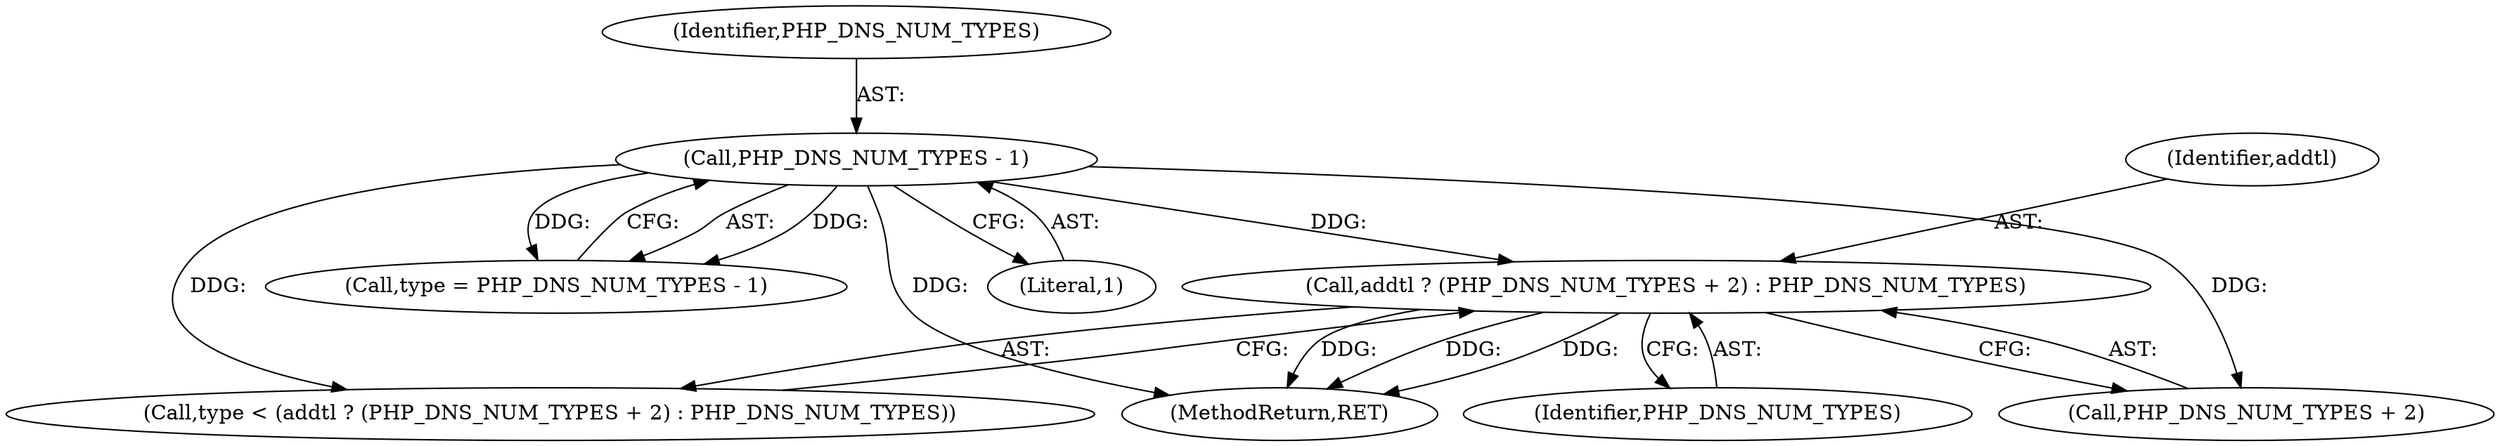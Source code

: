digraph "0_php-src_2fefae47716d501aec41c1102f3fd4531f070b05@pointer" {
"1000238" [label="(Call,addtl ? (PHP_DNS_NUM_TYPES + 2) : PHP_DNS_NUM_TYPES)"];
"1000260" [label="(Call,PHP_DNS_NUM_TYPES - 1)"];
"1000238" [label="(Call,addtl ? (PHP_DNS_NUM_TYPES + 2) : PHP_DNS_NUM_TYPES)"];
"1000261" [label="(Identifier,PHP_DNS_NUM_TYPES)"];
"1000260" [label="(Call,PHP_DNS_NUM_TYPES - 1)"];
"1000240" [label="(Call,PHP_DNS_NUM_TYPES + 2)"];
"1000258" [label="(Call,type = PHP_DNS_NUM_TYPES - 1)"];
"1000243" [label="(Identifier,PHP_DNS_NUM_TYPES)"];
"1000236" [label="(Call,type < (addtl ? (PHP_DNS_NUM_TYPES + 2) : PHP_DNS_NUM_TYPES))"];
"1000239" [label="(Identifier,addtl)"];
"1000613" [label="(MethodReturn,RET)"];
"1000262" [label="(Literal,1)"];
"1000238" -> "1000236"  [label="AST: "];
"1000238" -> "1000240"  [label="CFG: "];
"1000238" -> "1000243"  [label="CFG: "];
"1000239" -> "1000238"  [label="AST: "];
"1000240" -> "1000238"  [label="AST: "];
"1000243" -> "1000238"  [label="AST: "];
"1000236" -> "1000238"  [label="CFG: "];
"1000238" -> "1000613"  [label="DDG: "];
"1000238" -> "1000613"  [label="DDG: "];
"1000238" -> "1000613"  [label="DDG: "];
"1000260" -> "1000238"  [label="DDG: "];
"1000260" -> "1000258"  [label="AST: "];
"1000260" -> "1000262"  [label="CFG: "];
"1000261" -> "1000260"  [label="AST: "];
"1000262" -> "1000260"  [label="AST: "];
"1000258" -> "1000260"  [label="CFG: "];
"1000260" -> "1000613"  [label="DDG: "];
"1000260" -> "1000236"  [label="DDG: "];
"1000260" -> "1000240"  [label="DDG: "];
"1000260" -> "1000258"  [label="DDG: "];
"1000260" -> "1000258"  [label="DDG: "];
}
